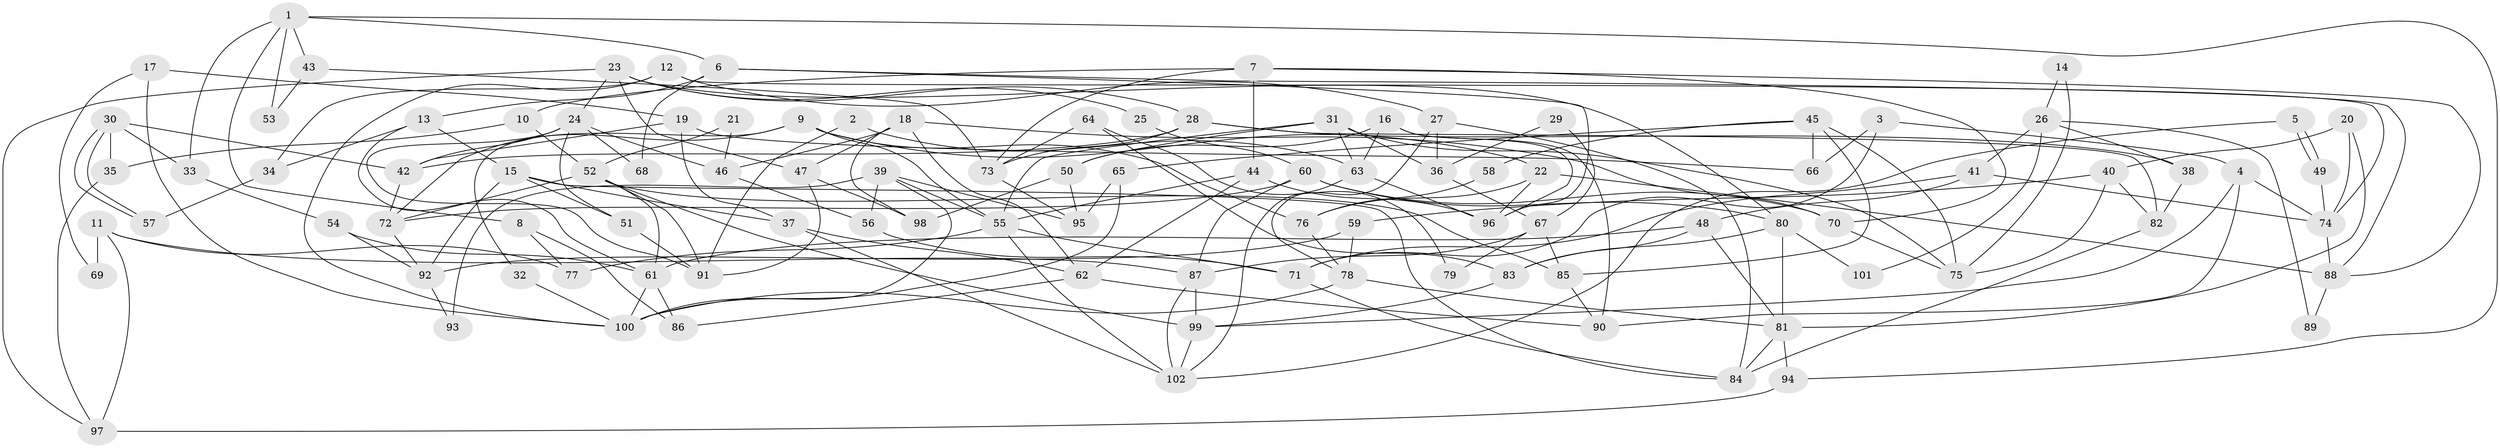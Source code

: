 // coarse degree distribution, {5: 0.27450980392156865, 4: 0.2549019607843137, 6: 0.13725490196078433, 2: 0.058823529411764705, 7: 0.09803921568627451, 3: 0.058823529411764705, 8: 0.0196078431372549, 13: 0.0392156862745098, 9: 0.0392156862745098, 12: 0.0196078431372549}
// Generated by graph-tools (version 1.1) at 2025/36/03/04/25 23:36:58]
// undirected, 102 vertices, 204 edges
graph export_dot {
  node [color=gray90,style=filled];
  1;
  2;
  3;
  4;
  5;
  6;
  7;
  8;
  9;
  10;
  11;
  12;
  13;
  14;
  15;
  16;
  17;
  18;
  19;
  20;
  21;
  22;
  23;
  24;
  25;
  26;
  27;
  28;
  29;
  30;
  31;
  32;
  33;
  34;
  35;
  36;
  37;
  38;
  39;
  40;
  41;
  42;
  43;
  44;
  45;
  46;
  47;
  48;
  49;
  50;
  51;
  52;
  53;
  54;
  55;
  56;
  57;
  58;
  59;
  60;
  61;
  62;
  63;
  64;
  65;
  66;
  67;
  68;
  69;
  70;
  71;
  72;
  73;
  74;
  75;
  76;
  77;
  78;
  79;
  80;
  81;
  82;
  83;
  84;
  85;
  86;
  87;
  88;
  89;
  90;
  91;
  92;
  93;
  94;
  95;
  96;
  97;
  98;
  99;
  100;
  101;
  102;
  1 -- 33;
  1 -- 6;
  1 -- 8;
  1 -- 43;
  1 -- 53;
  1 -- 94;
  2 -- 91;
  2 -- 63;
  3 -- 4;
  3 -- 71;
  3 -- 66;
  4 -- 74;
  4 -- 99;
  4 -- 90;
  5 -- 49;
  5 -- 49;
  5 -- 102;
  6 -- 88;
  6 -- 96;
  6 -- 13;
  6 -- 68;
  7 -- 70;
  7 -- 10;
  7 -- 44;
  7 -- 73;
  7 -- 88;
  8 -- 77;
  8 -- 86;
  9 -- 22;
  9 -- 55;
  9 -- 32;
  9 -- 72;
  9 -- 76;
  10 -- 52;
  10 -- 35;
  11 -- 97;
  11 -- 87;
  11 -- 69;
  11 -- 77;
  12 -- 27;
  12 -- 100;
  12 -- 34;
  12 -- 74;
  13 -- 61;
  13 -- 15;
  13 -- 34;
  14 -- 26;
  14 -- 75;
  15 -- 84;
  15 -- 37;
  15 -- 51;
  15 -- 92;
  16 -- 96;
  16 -- 90;
  16 -- 50;
  16 -- 63;
  17 -- 100;
  17 -- 19;
  17 -- 69;
  18 -- 47;
  18 -- 98;
  18 -- 46;
  18 -- 62;
  18 -- 70;
  19 -- 37;
  19 -- 42;
  19 -- 66;
  20 -- 81;
  20 -- 40;
  20 -- 74;
  21 -- 52;
  21 -- 46;
  22 -- 96;
  22 -- 88;
  22 -- 76;
  23 -- 80;
  23 -- 28;
  23 -- 24;
  23 -- 25;
  23 -- 47;
  23 -- 97;
  24 -- 51;
  24 -- 42;
  24 -- 46;
  24 -- 68;
  24 -- 91;
  25 -- 60;
  26 -- 38;
  26 -- 41;
  26 -- 89;
  26 -- 101;
  27 -- 78;
  27 -- 36;
  27 -- 84;
  28 -- 73;
  28 -- 42;
  28 -- 38;
  28 -- 82;
  29 -- 36;
  29 -- 67;
  30 -- 42;
  30 -- 57;
  30 -- 57;
  30 -- 33;
  30 -- 35;
  31 -- 63;
  31 -- 50;
  31 -- 36;
  31 -- 55;
  31 -- 75;
  32 -- 100;
  33 -- 54;
  34 -- 57;
  35 -- 97;
  36 -- 67;
  37 -- 62;
  37 -- 102;
  38 -- 82;
  39 -- 56;
  39 -- 55;
  39 -- 93;
  39 -- 95;
  39 -- 100;
  40 -- 75;
  40 -- 82;
  40 -- 59;
  41 -- 48;
  41 -- 74;
  41 -- 71;
  42 -- 72;
  43 -- 73;
  43 -- 53;
  44 -- 55;
  44 -- 62;
  44 -- 96;
  45 -- 85;
  45 -- 66;
  45 -- 58;
  45 -- 65;
  45 -- 75;
  46 -- 56;
  47 -- 91;
  47 -- 98;
  48 -- 81;
  48 -- 61;
  48 -- 83;
  49 -- 74;
  50 -- 95;
  50 -- 98;
  51 -- 91;
  52 -- 72;
  52 -- 61;
  52 -- 85;
  52 -- 91;
  52 -- 99;
  54 -- 61;
  54 -- 92;
  55 -- 102;
  55 -- 71;
  55 -- 77;
  56 -- 71;
  58 -- 76;
  59 -- 78;
  59 -- 92;
  60 -- 70;
  60 -- 72;
  60 -- 80;
  60 -- 87;
  61 -- 86;
  61 -- 100;
  62 -- 86;
  62 -- 90;
  63 -- 102;
  63 -- 96;
  64 -- 73;
  64 -- 83;
  64 -- 79;
  65 -- 100;
  65 -- 95;
  67 -- 87;
  67 -- 85;
  67 -- 79;
  70 -- 75;
  71 -- 84;
  72 -- 92;
  73 -- 95;
  74 -- 88;
  76 -- 78;
  78 -- 81;
  78 -- 100;
  80 -- 83;
  80 -- 81;
  80 -- 101;
  81 -- 84;
  81 -- 94;
  82 -- 84;
  83 -- 99;
  85 -- 90;
  87 -- 102;
  87 -- 99;
  88 -- 89;
  92 -- 93;
  94 -- 97;
  99 -- 102;
}
